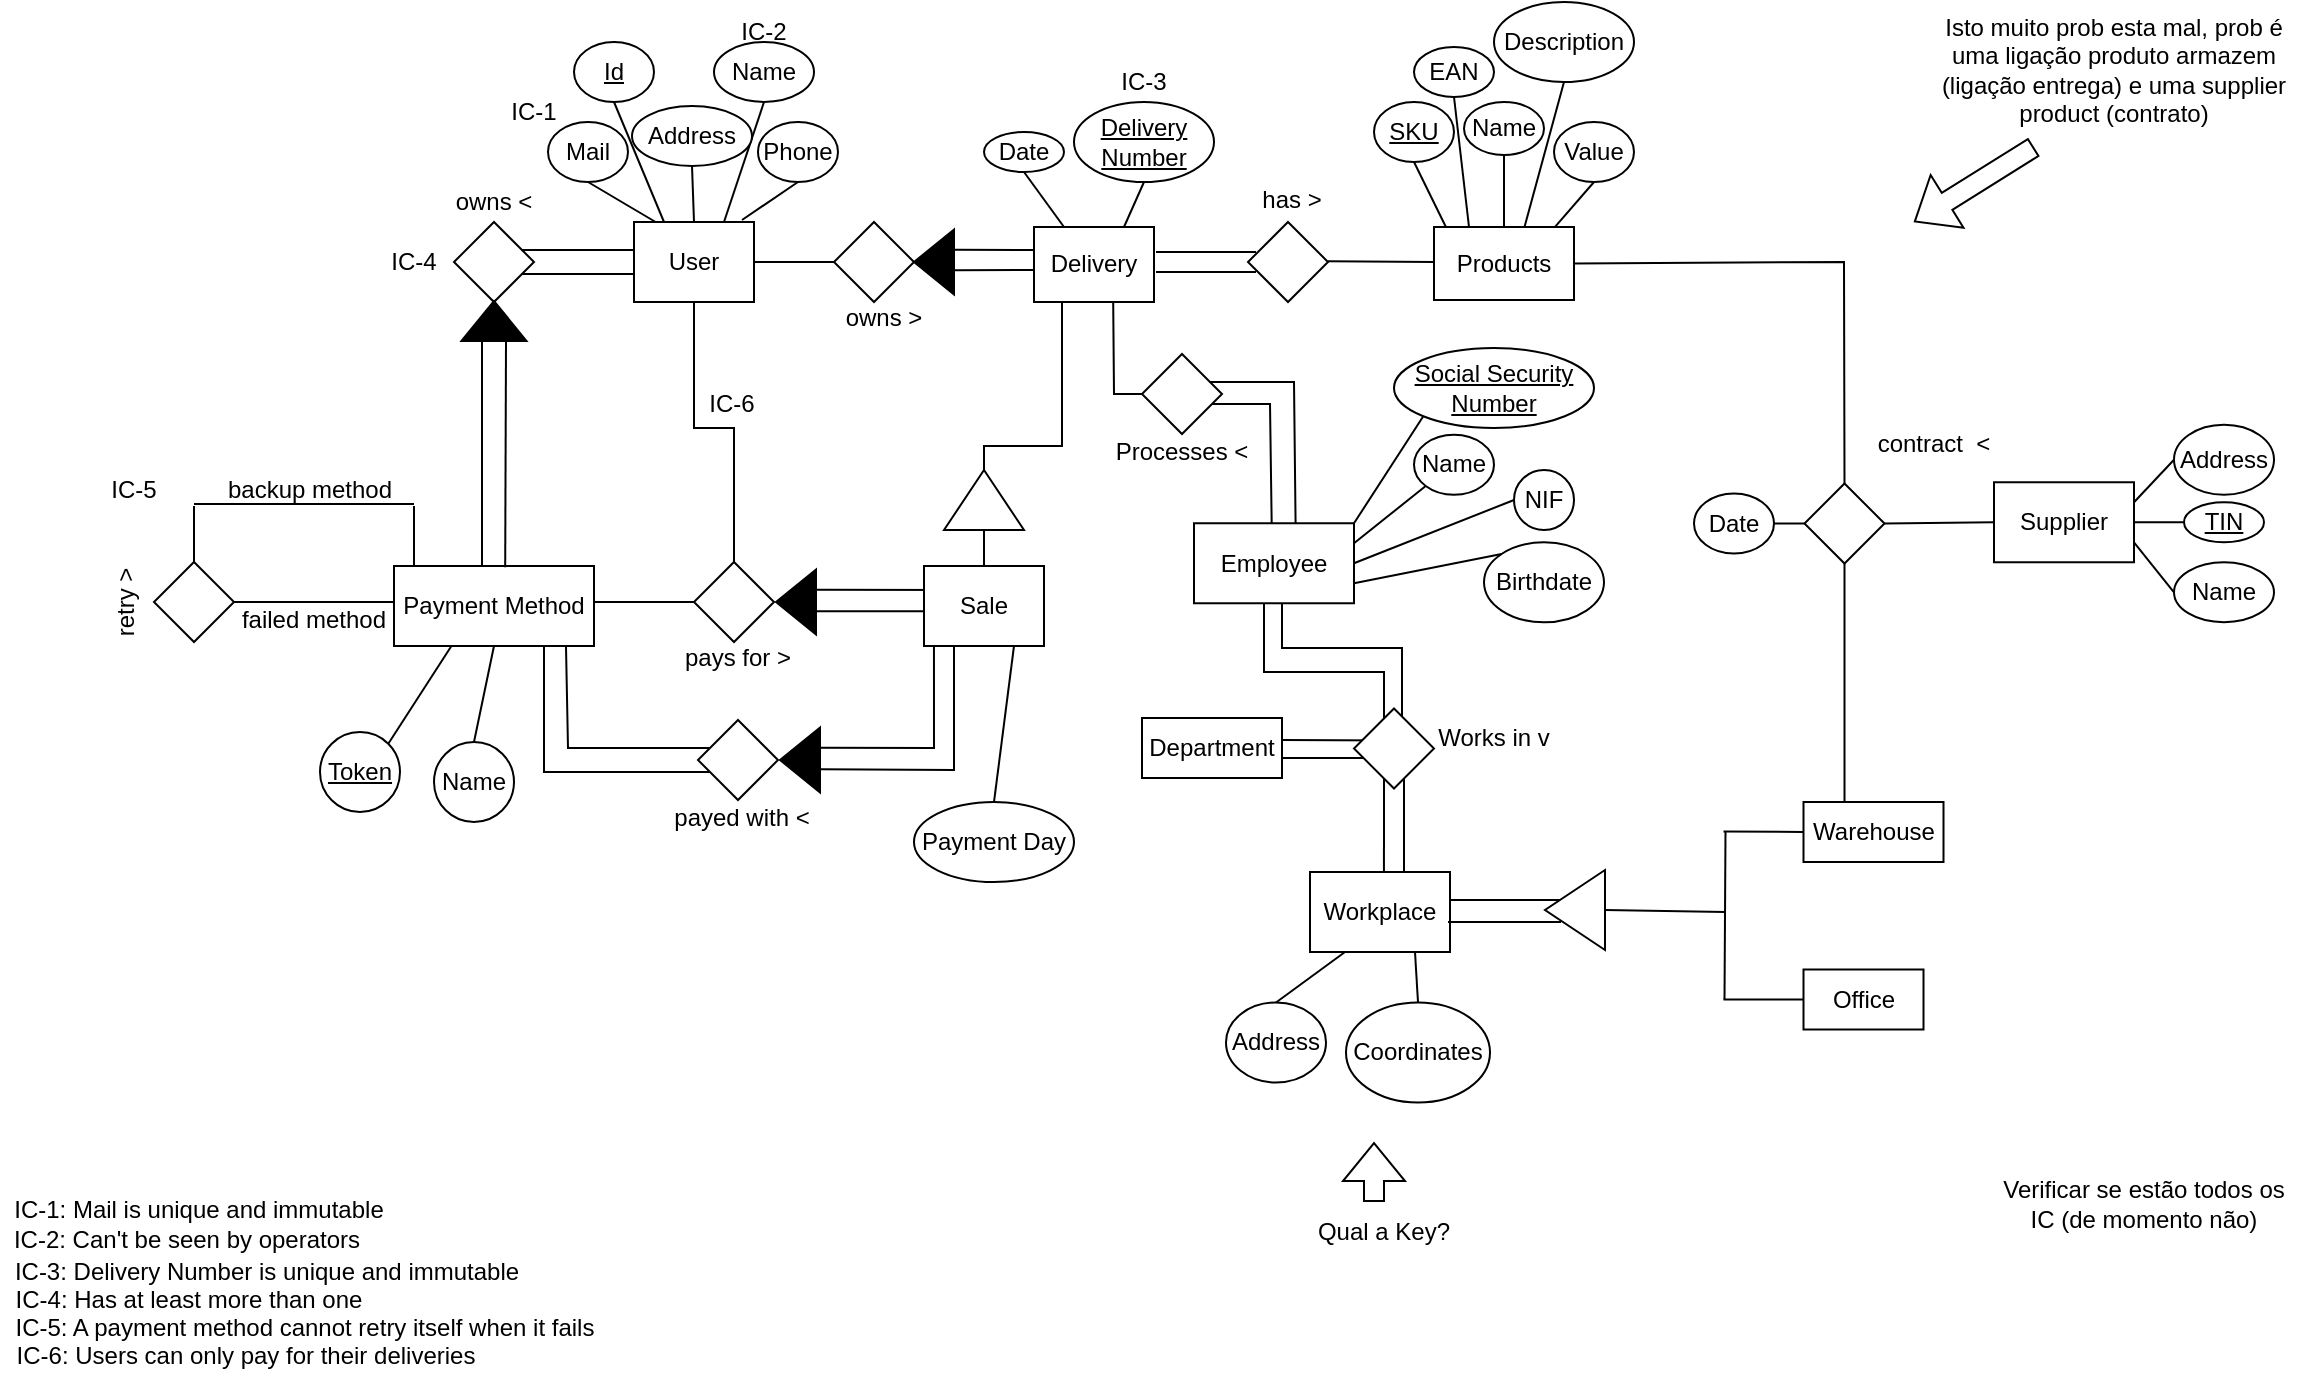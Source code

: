 <mxfile version="21.2.9" type="github">
  <diagram id="R2lEEEUBdFMjLlhIrx00" name="Page-1">
    <mxGraphModel dx="1364" dy="795" grid="1" gridSize="10" guides="1" tooltips="1" connect="1" arrows="1" fold="1" page="1" pageScale="1" pageWidth="1169" pageHeight="827" math="0" shadow="0" extFonts="Permanent Marker^https://fonts.googleapis.com/css?family=Permanent+Marker">
      <root>
        <mxCell id="0" />
        <mxCell id="1" parent="0" />
        <mxCell id="46TZJhXJYuFMfr_SJ5w2-1" value="" style="endArrow=none;html=1;rounded=0;entryX=0.625;entryY=0.419;entryDx=0;entryDy=0;exitX=0.5;exitY=1;exitDx=0;exitDy=0;entryPerimeter=0;" parent="1" edge="1">
          <mxGeometry relative="1" as="geometry">
            <mxPoint x="644" y="324" as="sourcePoint" />
            <mxPoint x="704" y="400.01" as="targetPoint" />
            <Array as="points">
              <mxPoint x="644" y="353" />
              <mxPoint x="704" y="353" />
            </Array>
          </mxGeometry>
        </mxCell>
        <mxCell id="w_Vurp3yM-LyXLpynN1f-12" value="" style="endArrow=none;html=1;rounded=0;entryX=0.5;entryY=0;entryDx=0;entryDy=0;exitX=0.425;exitY=0.734;exitDx=0;exitDy=0;exitPerimeter=0;" parent="1" edge="1">
          <mxGeometry relative="1" as="geometry">
            <mxPoint x="635" y="319.99" as="sourcePoint" />
            <mxPoint x="695" y="388.25" as="targetPoint" />
            <Array as="points">
              <mxPoint x="635" y="365" />
              <mxPoint x="695" y="365" />
            </Array>
          </mxGeometry>
        </mxCell>
        <mxCell id="w_Vurp3yM-LyXLpynN1f-20" value="" style="endArrow=none;html=1;rounded=0;entryX=0;entryY=1;entryDx=0;entryDy=0;exitX=1;exitY=0;exitDx=0;exitDy=0;" parent="1" source="ZUrId8Ltw5tMt6VpQhxR-141" target="w_Vurp3yM-LyXLpynN1f-19" edge="1">
          <mxGeometry relative="1" as="geometry">
            <mxPoint x="610" y="400" as="sourcePoint" />
            <mxPoint x="770" y="400" as="targetPoint" />
          </mxGeometry>
        </mxCell>
        <mxCell id="w_Vurp3yM-LyXLpynN1f-18" value="" style="endArrow=none;html=1;rounded=0;exitX=0.514;exitY=0.125;exitDx=0;exitDy=0;exitPerimeter=0;entryX=0.5;entryY=1;entryDx=0;entryDy=0;" parent="1" edge="1">
          <mxGeometry relative="1" as="geometry">
            <mxPoint x="705" y="468" as="sourcePoint" />
            <mxPoint x="705" y="414.25" as="targetPoint" />
          </mxGeometry>
        </mxCell>
        <mxCell id="w_Vurp3yM-LyXLpynN1f-17" value="" style="endArrow=none;html=1;rounded=0;entryX=0.5;entryY=0.35;entryDx=0;entryDy=0;exitX=1;exitY=0.5;exitDx=0;exitDy=0;entryPerimeter=0;" parent="1" edge="1">
          <mxGeometry relative="1" as="geometry">
            <mxPoint x="638" y="408" as="sourcePoint" />
            <mxPoint x="694" y="408" as="targetPoint" />
          </mxGeometry>
        </mxCell>
        <mxCell id="w_Vurp3yM-LyXLpynN1f-14" value="" style="endArrow=none;html=1;rounded=0;entryX=0.5;entryY=0.35;entryDx=0;entryDy=0;exitX=1;exitY=0.5;exitDx=0;exitDy=0;entryPerimeter=0;" parent="1" edge="1">
          <mxGeometry relative="1" as="geometry">
            <mxPoint x="644" y="399" as="sourcePoint" />
            <mxPoint x="700" y="399.25" as="targetPoint" />
          </mxGeometry>
        </mxCell>
        <mxCell id="w_Vurp3yM-LyXLpynN1f-11" value="" style="endArrow=none;html=1;rounded=0;exitX=0.514;exitY=0.125;exitDx=0;exitDy=0;exitPerimeter=0;entryX=0.5;entryY=1;entryDx=0;entryDy=0;" parent="1" edge="1">
          <mxGeometry relative="1" as="geometry">
            <mxPoint x="694.98" y="470" as="sourcePoint" />
            <mxPoint x="695" y="416.25" as="targetPoint" />
          </mxGeometry>
        </mxCell>
        <mxCell id="w_Vurp3yM-LyXLpynN1f-8" value="" style="endArrow=none;html=1;rounded=0;entryX=0.5;entryY=1;entryDx=0;entryDy=0;exitX=0.293;exitY=0.725;exitDx=0;exitDy=0;exitPerimeter=0;" parent="1" source="ZUrId8Ltw5tMt6VpQhxR-130" target="w_Vurp3yM-LyXLpynN1f-2" edge="1">
          <mxGeometry relative="1" as="geometry">
            <mxPoint x="-100" y="661.75" as="sourcePoint" />
            <mxPoint x="60" y="661.75" as="targetPoint" />
          </mxGeometry>
        </mxCell>
        <mxCell id="ZUrId8Ltw5tMt6VpQhxR-169" value="" style="endArrow=none;html=1;rounded=0;entryX=0.635;entryY=0.019;entryDx=0;entryDy=0;entryPerimeter=0;" parent="1" edge="1">
          <mxGeometry relative="1" as="geometry">
            <mxPoint x="600" y="231" as="sourcePoint" />
            <mxPoint x="639" y="302" as="targetPoint" />
            <Array as="points">
              <mxPoint x="587" y="231" />
              <mxPoint x="608" y="231" />
              <mxPoint x="638" y="231" />
            </Array>
          </mxGeometry>
        </mxCell>
        <mxCell id="ZUrId8Ltw5tMt6VpQhxR-166" value="" style="endArrow=none;html=1;rounded=0;exitX=0;exitY=0;exitDx=0;exitDy=0;entryX=0.635;entryY=0.019;entryDx=0;entryDy=0;entryPerimeter=0;" parent="1" source="ZUrId8Ltw5tMt6VpQhxR-165" target="ZUrId8Ltw5tMt6VpQhxR-141" edge="1">
          <mxGeometry relative="1" as="geometry">
            <mxPoint x="575" y="170" as="sourcePoint" />
            <mxPoint x="650" y="281" as="targetPoint" />
            <Array as="points">
              <mxPoint x="599" y="220" />
              <mxPoint x="620" y="220" />
              <mxPoint x="650" y="220" />
            </Array>
          </mxGeometry>
        </mxCell>
        <mxCell id="ZUrId8Ltw5tMt6VpQhxR-23" value="" style="endArrow=none;html=1;rounded=0;entryX=1;entryY=0;entryDx=0;entryDy=0;" parent="1" target="ZUrId8Ltw5tMt6VpQhxR-21" edge="1">
          <mxGeometry relative="1" as="geometry">
            <mxPoint x="230" y="350" as="sourcePoint" />
            <mxPoint x="510" y="334.5" as="targetPoint" />
          </mxGeometry>
        </mxCell>
        <mxCell id="ZUrId8Ltw5tMt6VpQhxR-85" value="" style="endArrow=none;html=1;rounded=0;" parent="1" edge="1">
          <mxGeometry relative="1" as="geometry">
            <mxPoint x="100" y="330" as="sourcePoint" />
            <mxPoint x="210" y="330" as="targetPoint" />
          </mxGeometry>
        </mxCell>
        <mxCell id="ZUrId8Ltw5tMt6VpQhxR-157" value="" style="endArrow=none;html=1;rounded=0;exitX=0;exitY=0.75;exitDx=0;exitDy=0;entryX=0.083;entryY=0.95;entryDx=0;entryDy=0;entryPerimeter=0;" parent="1" target="ZUrId8Ltw5tMt6VpQhxR-54" edge="1">
          <mxGeometry relative="1" as="geometry">
            <mxPoint x="413" y="402.875" as="sourcePoint" />
            <mxPoint x="470" y="360" as="targetPoint" />
            <Array as="points">
              <mxPoint x="470" y="403" />
            </Array>
          </mxGeometry>
        </mxCell>
        <mxCell id="ZUrId8Ltw5tMt6VpQhxR-152" value="" style="endArrow=none;html=1;rounded=0;entryX=0.5;entryY=1;entryDx=0;entryDy=0;" parent="1" target="ZUrId8Ltw5tMt6VpQhxR-1" edge="1">
          <mxGeometry relative="1" as="geometry">
            <mxPoint x="370" y="311" as="sourcePoint" />
            <mxPoint x="350" y="183" as="targetPoint" />
            <Array as="points">
              <mxPoint x="370" y="243" />
              <mxPoint x="350" y="243" />
            </Array>
          </mxGeometry>
        </mxCell>
        <mxCell id="ZUrId8Ltw5tMt6VpQhxR-49" value="" style="endArrow=none;html=1;rounded=0;entryX=1;entryY=0.5;entryDx=0;entryDy=0;" parent="1" target="ZUrId8Ltw5tMt6VpQhxR-50" edge="1">
          <mxGeometry relative="1" as="geometry">
            <mxPoint x="534" y="170" as="sourcePoint" />
            <mxPoint x="500" y="252" as="targetPoint" />
            <Array as="points">
              <mxPoint x="534" y="252" />
              <mxPoint x="495" y="252" />
            </Array>
          </mxGeometry>
        </mxCell>
        <mxCell id="ZUrId8Ltw5tMt6VpQhxR-26" value="" style="endArrow=none;html=1;rounded=0;exitX=1;exitY=1;exitDx=0;exitDy=0;entryX=0;entryY=0.75;entryDx=0;entryDy=0;" parent="1" edge="1">
          <mxGeometry relative="1" as="geometry">
            <mxPoint x="260" y="166" as="sourcePoint" />
            <mxPoint x="320" y="166" as="targetPoint" />
          </mxGeometry>
        </mxCell>
        <mxCell id="ZUrId8Ltw5tMt6VpQhxR-131" value="" style="endArrow=none;html=1;rounded=0;exitX=0.5;exitY=1;exitDx=0;exitDy=0;" parent="1" edge="1">
          <mxGeometry relative="1" as="geometry">
            <mxPoint x="727" y="479" as="sourcePoint" />
            <mxPoint x="795.5" y="479" as="targetPoint" />
          </mxGeometry>
        </mxCell>
        <mxCell id="ZUrId8Ltw5tMt6VpQhxR-70" value="" style="endArrow=none;html=1;rounded=0;entryX=0;entryY=0.25;entryDx=0;entryDy=0;exitX=0;exitY=0.75;exitDx=0;exitDy=0;" parent="1" edge="1">
          <mxGeometry relative="1" as="geometry">
            <mxPoint x="411" y="334.6" as="sourcePoint" />
            <mxPoint x="481" y="334.6" as="targetPoint" />
          </mxGeometry>
        </mxCell>
        <mxCell id="ZUrId8Ltw5tMt6VpQhxR-68" value="" style="endArrow=none;html=1;rounded=0;entryX=0;entryY=0.25;entryDx=0;entryDy=0;exitX=0;exitY=0.75;exitDx=0;exitDy=0;" parent="1" edge="1">
          <mxGeometry relative="1" as="geometry">
            <mxPoint x="411" y="323.875" as="sourcePoint" />
            <mxPoint x="481" y="324" as="targetPoint" />
          </mxGeometry>
        </mxCell>
        <mxCell id="ZUrId8Ltw5tMt6VpQhxR-25" value="" style="endArrow=none;html=1;rounded=0;exitX=1;exitY=0;exitDx=0;exitDy=0;entryX=0;entryY=0.25;entryDx=0;entryDy=0;" parent="1" edge="1">
          <mxGeometry relative="1" as="geometry">
            <mxPoint x="260" y="154" as="sourcePoint" />
            <mxPoint x="320" y="154" as="targetPoint" />
          </mxGeometry>
        </mxCell>
        <mxCell id="ZUrId8Ltw5tMt6VpQhxR-73" value="" style="endArrow=none;html=1;rounded=0;" parent="1" edge="1">
          <mxGeometry relative="1" as="geometry">
            <mxPoint x="284" y="330" as="sourcePoint" />
            <mxPoint x="352" y="330" as="targetPoint" />
          </mxGeometry>
        </mxCell>
        <mxCell id="ZUrId8Ltw5tMt6VpQhxR-1" value="User" style="whiteSpace=wrap;html=1;align=center;" parent="1" vertex="1">
          <mxGeometry x="320" y="140" width="60" height="40" as="geometry" />
        </mxCell>
        <mxCell id="ZUrId8Ltw5tMt6VpQhxR-3" value="Id" style="ellipse;whiteSpace=wrap;html=1;align=center;fontStyle=4;" parent="1" vertex="1">
          <mxGeometry x="290" y="50" width="40" height="30" as="geometry" />
        </mxCell>
        <mxCell id="ZUrId8Ltw5tMt6VpQhxR-5" value="Phone" style="ellipse;whiteSpace=wrap;html=1;align=center;" parent="1" vertex="1">
          <mxGeometry x="382" y="90" width="40" height="30" as="geometry" />
        </mxCell>
        <mxCell id="ZUrId8Ltw5tMt6VpQhxR-6" value="Name" style="ellipse;whiteSpace=wrap;html=1;align=center;" parent="1" vertex="1">
          <mxGeometry x="360" y="50" width="50" height="30" as="geometry" />
        </mxCell>
        <mxCell id="ZUrId8Ltw5tMt6VpQhxR-13" value="" style="endArrow=none;html=1;rounded=0;exitX=0.5;exitY=1;exitDx=0;exitDy=0;entryX=0.18;entryY=0;entryDx=0;entryDy=0;entryPerimeter=0;" parent="1" source="ZUrId8Ltw5tMt6VpQhxR-15" target="ZUrId8Ltw5tMt6VpQhxR-1" edge="1">
          <mxGeometry relative="1" as="geometry">
            <mxPoint x="280" y="90" as="sourcePoint" />
            <mxPoint x="710" y="310" as="targetPoint" />
          </mxGeometry>
        </mxCell>
        <mxCell id="ZUrId8Ltw5tMt6VpQhxR-14" value="" style="endArrow=none;html=1;rounded=0;exitX=0.5;exitY=1;exitDx=0;exitDy=0;entryX=0.25;entryY=0;entryDx=0;entryDy=0;" parent="1" source="ZUrId8Ltw5tMt6VpQhxR-3" target="ZUrId8Ltw5tMt6VpQhxR-1" edge="1">
          <mxGeometry relative="1" as="geometry">
            <mxPoint x="550" y="310" as="sourcePoint" />
            <mxPoint x="710" y="310" as="targetPoint" />
          </mxGeometry>
        </mxCell>
        <mxCell id="ZUrId8Ltw5tMt6VpQhxR-15" value="Mail" style="ellipse;whiteSpace=wrap;html=1;align=center;fontStyle=0;" parent="1" vertex="1">
          <mxGeometry x="277" y="90" width="40" height="30" as="geometry" />
        </mxCell>
        <mxCell id="ZUrId8Ltw5tMt6VpQhxR-16" value="" style="endArrow=none;html=1;rounded=0;exitX=0.5;exitY=1;exitDx=0;exitDy=0;entryX=0.75;entryY=0;entryDx=0;entryDy=0;" parent="1" source="ZUrId8Ltw5tMt6VpQhxR-6" target="ZUrId8Ltw5tMt6VpQhxR-1" edge="1">
          <mxGeometry relative="1" as="geometry">
            <mxPoint x="550" y="310" as="sourcePoint" />
            <mxPoint x="710" y="310" as="targetPoint" />
          </mxGeometry>
        </mxCell>
        <mxCell id="ZUrId8Ltw5tMt6VpQhxR-2" value="Address" style="ellipse;whiteSpace=wrap;html=1;align=center;" parent="1" vertex="1">
          <mxGeometry x="319" y="82" width="60" height="30" as="geometry" />
        </mxCell>
        <mxCell id="ZUrId8Ltw5tMt6VpQhxR-17" value="" style="endArrow=none;html=1;rounded=0;exitX=0.5;exitY=0;exitDx=0;exitDy=0;entryX=0.5;entryY=1;entryDx=0;entryDy=0;" parent="1" source="ZUrId8Ltw5tMt6VpQhxR-1" target="ZUrId8Ltw5tMt6VpQhxR-2" edge="1">
          <mxGeometry relative="1" as="geometry">
            <mxPoint x="550" y="310" as="sourcePoint" />
            <mxPoint x="710" y="310" as="targetPoint" />
          </mxGeometry>
        </mxCell>
        <mxCell id="ZUrId8Ltw5tMt6VpQhxR-18" value="" style="endArrow=none;html=1;rounded=0;exitX=0.5;exitY=1;exitDx=0;exitDy=0;entryX=0.9;entryY=-0.025;entryDx=0;entryDy=0;entryPerimeter=0;" parent="1" source="ZUrId8Ltw5tMt6VpQhxR-5" target="ZUrId8Ltw5tMt6VpQhxR-1" edge="1">
          <mxGeometry relative="1" as="geometry">
            <mxPoint x="550" y="310" as="sourcePoint" />
            <mxPoint x="710" y="310" as="targetPoint" />
          </mxGeometry>
        </mxCell>
        <mxCell id="ZUrId8Ltw5tMt6VpQhxR-19" value="Payment Method" style="whiteSpace=wrap;html=1;align=center;" parent="1" vertex="1">
          <mxGeometry x="200" y="312" width="100" height="40" as="geometry" />
        </mxCell>
        <mxCell id="ZUrId8Ltw5tMt6VpQhxR-20" value="Name" style="ellipse;whiteSpace=wrap;html=1;align=center;" parent="1" vertex="1">
          <mxGeometry x="220" y="400" width="40" height="40" as="geometry" />
        </mxCell>
        <mxCell id="ZUrId8Ltw5tMt6VpQhxR-21" value="Token" style="ellipse;whiteSpace=wrap;html=1;align=center;fontStyle=4;" parent="1" vertex="1">
          <mxGeometry x="163" y="395" width="40" height="40" as="geometry" />
        </mxCell>
        <mxCell id="ZUrId8Ltw5tMt6VpQhxR-22" value="" style="endArrow=none;html=1;rounded=0;exitX=0.5;exitY=0;exitDx=0;exitDy=0;entryX=0.5;entryY=1;entryDx=0;entryDy=0;" parent="1" source="ZUrId8Ltw5tMt6VpQhxR-20" target="ZUrId8Ltw5tMt6VpQhxR-19" edge="1">
          <mxGeometry relative="1" as="geometry">
            <mxPoint x="350" y="334.5" as="sourcePoint" />
            <mxPoint x="510" y="334.5" as="targetPoint" />
          </mxGeometry>
        </mxCell>
        <mxCell id="ZUrId8Ltw5tMt6VpQhxR-24" value="" style="shape=rhombus;perimeter=rhombusPerimeter;whiteSpace=wrap;html=1;align=center;" parent="1" vertex="1">
          <mxGeometry x="230" y="140" width="40" height="40" as="geometry" />
        </mxCell>
        <mxCell id="ZUrId8Ltw5tMt6VpQhxR-29" value="" style="triangle;whiteSpace=wrap;html=1;fillColor=#000000;rotation=-90;" parent="1" vertex="1">
          <mxGeometry x="240" y="173.25" width="20" height="32.5" as="geometry" />
        </mxCell>
        <mxCell id="ZUrId8Ltw5tMt6VpQhxR-30" value="" style="endArrow=none;html=1;rounded=0;" parent="1" edge="1">
          <mxGeometry relative="1" as="geometry">
            <mxPoint x="244" y="312" as="sourcePoint" />
            <mxPoint x="244" y="200" as="targetPoint" />
          </mxGeometry>
        </mxCell>
        <mxCell id="ZUrId8Ltw5tMt6VpQhxR-31" value="" style="endArrow=none;html=1;rounded=0;exitX=0.556;exitY=0.015;exitDx=0;exitDy=0;exitPerimeter=0;" parent="1" source="ZUrId8Ltw5tMt6VpQhxR-19" edge="1">
          <mxGeometry relative="1" as="geometry">
            <mxPoint x="255.2" y="312.6" as="sourcePoint" />
            <mxPoint x="256" y="200" as="targetPoint" />
          </mxGeometry>
        </mxCell>
        <mxCell id="ZUrId8Ltw5tMt6VpQhxR-33" value="" style="endArrow=none;html=1;rounded=0;exitX=1;exitY=0.5;exitDx=0;exitDy=0;entryX=0;entryY=0.5;entryDx=0;entryDy=0;" parent="1" source="ZUrId8Ltw5tMt6VpQhxR-1" target="ZUrId8Ltw5tMt6VpQhxR-34" edge="1">
          <mxGeometry relative="1" as="geometry">
            <mxPoint x="420" y="162" as="sourcePoint" />
            <mxPoint x="480" y="160" as="targetPoint" />
          </mxGeometry>
        </mxCell>
        <mxCell id="ZUrId8Ltw5tMt6VpQhxR-34" value="" style="shape=rhombus;perimeter=rhombusPerimeter;whiteSpace=wrap;html=1;align=center;" parent="1" vertex="1">
          <mxGeometry x="420" y="140" width="40" height="40" as="geometry" />
        </mxCell>
        <mxCell id="ZUrId8Ltw5tMt6VpQhxR-37" value="Delivery" style="whiteSpace=wrap;html=1;align=center;" parent="1" vertex="1">
          <mxGeometry x="520" y="142.5" width="60" height="37.5" as="geometry" />
        </mxCell>
        <mxCell id="ZUrId8Ltw5tMt6VpQhxR-41" value="f" style="triangle;whiteSpace=wrap;html=1;fillColor=#000000;rotation=-180;" parent="1" vertex="1">
          <mxGeometry x="460" y="143.75" width="20" height="32.5" as="geometry" />
        </mxCell>
        <mxCell id="ZUrId8Ltw5tMt6VpQhxR-42" value="" style="endArrow=none;html=1;rounded=0;entryX=0;entryY=0.25;entryDx=0;entryDy=0;" parent="1" edge="1">
          <mxGeometry relative="1" as="geometry">
            <mxPoint x="520" y="164" as="sourcePoint" />
            <mxPoint x="480" y="164.125" as="targetPoint" />
          </mxGeometry>
        </mxCell>
        <mxCell id="ZUrId8Ltw5tMt6VpQhxR-43" value="" style="endArrow=none;html=1;rounded=0;entryX=0;entryY=0.75;entryDx=0;entryDy=0;" parent="1" edge="1">
          <mxGeometry relative="1" as="geometry">
            <mxPoint x="520" y="154" as="sourcePoint" />
            <mxPoint x="480" y="153.875" as="targetPoint" />
          </mxGeometry>
        </mxCell>
        <mxCell id="ZUrId8Ltw5tMt6VpQhxR-44" value="Date" style="ellipse;whiteSpace=wrap;html=1;align=center;" parent="1" vertex="1">
          <mxGeometry x="495" y="95" width="40" height="20" as="geometry" />
        </mxCell>
        <mxCell id="ZUrId8Ltw5tMt6VpQhxR-45" value="Delivery Number" style="ellipse;whiteSpace=wrap;html=1;align=center;fontStyle=4;" parent="1" vertex="1">
          <mxGeometry x="540" y="80" width="70" height="40" as="geometry" />
        </mxCell>
        <mxCell id="ZUrId8Ltw5tMt6VpQhxR-46" value="" style="endArrow=none;html=1;rounded=0;exitX=0.5;exitY=1;exitDx=0;exitDy=0;entryX=0.25;entryY=0;entryDx=0;entryDy=0;" parent="1" source="ZUrId8Ltw5tMt6VpQhxR-44" target="ZUrId8Ltw5tMt6VpQhxR-37" edge="1">
          <mxGeometry relative="1" as="geometry">
            <mxPoint x="430" y="250" as="sourcePoint" />
            <mxPoint x="590" y="250" as="targetPoint" />
          </mxGeometry>
        </mxCell>
        <mxCell id="ZUrId8Ltw5tMt6VpQhxR-48" value="" style="endArrow=none;html=1;rounded=0;exitX=0.5;exitY=1;exitDx=0;exitDy=0;entryX=0.75;entryY=0;entryDx=0;entryDy=0;" parent="1" source="ZUrId8Ltw5tMt6VpQhxR-45" target="ZUrId8Ltw5tMt6VpQhxR-37" edge="1">
          <mxGeometry relative="1" as="geometry">
            <mxPoint x="430" y="250" as="sourcePoint" />
            <mxPoint x="590" y="250" as="targetPoint" />
          </mxGeometry>
        </mxCell>
        <mxCell id="ZUrId8Ltw5tMt6VpQhxR-50" value="" style="triangle;whiteSpace=wrap;html=1;rotation=-90;" parent="1" vertex="1">
          <mxGeometry x="480" y="259" width="30" height="40" as="geometry" />
        </mxCell>
        <mxCell id="ZUrId8Ltw5tMt6VpQhxR-54" value="Sale" style="whiteSpace=wrap;html=1;align=center;" parent="1" vertex="1">
          <mxGeometry x="465" y="312" width="60" height="40" as="geometry" />
        </mxCell>
        <mxCell id="ZUrId8Ltw5tMt6VpQhxR-59" value="" style="endArrow=none;html=1;rounded=0;entryX=0;entryY=0.5;entryDx=0;entryDy=0;exitX=0.5;exitY=0;exitDx=0;exitDy=0;" parent="1" source="ZUrId8Ltw5tMt6VpQhxR-54" target="ZUrId8Ltw5tMt6VpQhxR-50" edge="1">
          <mxGeometry relative="1" as="geometry">
            <mxPoint x="440" y="292" as="sourcePoint" />
            <mxPoint x="600" y="292" as="targetPoint" />
          </mxGeometry>
        </mxCell>
        <mxCell id="ZUrId8Ltw5tMt6VpQhxR-60" value="Payment Day" style="ellipse;whiteSpace=wrap;html=1;align=center;" parent="1" vertex="1">
          <mxGeometry x="460" y="430" width="80" height="40" as="geometry" />
        </mxCell>
        <mxCell id="ZUrId8Ltw5tMt6VpQhxR-62" value="" style="endArrow=none;html=1;rounded=0;entryX=0.5;entryY=0;entryDx=0;entryDy=0;exitX=0.75;exitY=1;exitDx=0;exitDy=0;" parent="1" source="ZUrId8Ltw5tMt6VpQhxR-54" target="ZUrId8Ltw5tMt6VpQhxR-60" edge="1">
          <mxGeometry relative="1" as="geometry">
            <mxPoint x="440" y="292" as="sourcePoint" />
            <mxPoint x="600" y="292" as="targetPoint" />
          </mxGeometry>
        </mxCell>
        <mxCell id="ZUrId8Ltw5tMt6VpQhxR-64" value="IC-1" style="text;html=1;strokeColor=none;fillColor=none;align=center;verticalAlign=middle;whiteSpace=wrap;rounded=0;" parent="1" vertex="1">
          <mxGeometry x="240" y="70" width="60" height="30" as="geometry" />
        </mxCell>
        <mxCell id="ZUrId8Ltw5tMt6VpQhxR-65" value="IC-2" style="text;html=1;strokeColor=none;fillColor=none;align=center;verticalAlign=middle;whiteSpace=wrap;rounded=0;" parent="1" vertex="1">
          <mxGeometry x="355" y="30" width="60" height="30" as="geometry" />
        </mxCell>
        <mxCell id="ZUrId8Ltw5tMt6VpQhxR-67" value="" style="shape=rhombus;perimeter=rhombusPerimeter;whiteSpace=wrap;html=1;align=center;" parent="1" vertex="1">
          <mxGeometry x="350" y="310" width="40" height="40" as="geometry" />
        </mxCell>
        <mxCell id="ZUrId8Ltw5tMt6VpQhxR-69" value="f" style="triangle;whiteSpace=wrap;html=1;fillColor=#000000;rotation=-180;" parent="1" vertex="1">
          <mxGeometry x="391" y="313.75" width="20" height="32.5" as="geometry" />
        </mxCell>
        <mxCell id="ZUrId8Ltw5tMt6VpQhxR-76" value="" style="shape=rhombus;perimeter=rhombusPerimeter;whiteSpace=wrap;html=1;align=center;" parent="1" vertex="1">
          <mxGeometry x="80" y="310" width="40" height="40" as="geometry" />
        </mxCell>
        <mxCell id="ZUrId8Ltw5tMt6VpQhxR-77" value="" style="endArrow=none;html=1;rounded=0;" parent="1" edge="1">
          <mxGeometry relative="1" as="geometry">
            <mxPoint x="100" y="281" as="sourcePoint" />
            <mxPoint x="210" y="281" as="targetPoint" />
          </mxGeometry>
        </mxCell>
        <mxCell id="ZUrId8Ltw5tMt6VpQhxR-78" value="" style="endArrow=none;html=1;rounded=0;" parent="1" edge="1">
          <mxGeometry relative="1" as="geometry">
            <mxPoint x="210" y="282" as="sourcePoint" />
            <mxPoint x="210" y="312" as="targetPoint" />
          </mxGeometry>
        </mxCell>
        <mxCell id="ZUrId8Ltw5tMt6VpQhxR-79" value="" style="endArrow=none;html=1;rounded=0;exitX=0.5;exitY=0;exitDx=0;exitDy=0;" parent="1" source="ZUrId8Ltw5tMt6VpQhxR-76" edge="1">
          <mxGeometry relative="1" as="geometry">
            <mxPoint x="440" y="292" as="sourcePoint" />
            <mxPoint x="100" y="282" as="targetPoint" />
          </mxGeometry>
        </mxCell>
        <mxCell id="ZUrId8Ltw5tMt6VpQhxR-86" value="IC-3" style="text;html=1;strokeColor=none;fillColor=none;align=center;verticalAlign=middle;whiteSpace=wrap;rounded=0;" parent="1" vertex="1">
          <mxGeometry x="545" y="55" width="60" height="30" as="geometry" />
        </mxCell>
        <mxCell id="ZUrId8Ltw5tMt6VpQhxR-87" value="owns &amp;gt;" style="text;html=1;strokeColor=none;fillColor=none;align=center;verticalAlign=middle;whiteSpace=wrap;rounded=0;" parent="1" vertex="1">
          <mxGeometry x="415" y="173" width="60" height="30" as="geometry" />
        </mxCell>
        <mxCell id="ZUrId8Ltw5tMt6VpQhxR-88" value="owns &amp;lt;" style="text;html=1;strokeColor=none;fillColor=none;align=center;verticalAlign=middle;whiteSpace=wrap;rounded=0;" parent="1" vertex="1">
          <mxGeometry x="220" y="115" width="60" height="30" as="geometry" />
        </mxCell>
        <mxCell id="ZUrId8Ltw5tMt6VpQhxR-89" value="pays for &amp;gt;" style="text;html=1;strokeColor=none;fillColor=none;align=center;verticalAlign=middle;whiteSpace=wrap;rounded=0;" parent="1" vertex="1">
          <mxGeometry x="332" y="343.25" width="80" height="30" as="geometry" />
        </mxCell>
        <mxCell id="ZUrId8Ltw5tMt6VpQhxR-90" value="IC-4" style="text;html=1;strokeColor=none;fillColor=none;align=center;verticalAlign=middle;whiteSpace=wrap;rounded=0;" parent="1" vertex="1">
          <mxGeometry x="180" y="145" width="60" height="30" as="geometry" />
        </mxCell>
        <mxCell id="ZUrId8Ltw5tMt6VpQhxR-91" value="" style="endArrow=none;html=1;rounded=0;" parent="1" edge="1">
          <mxGeometry relative="1" as="geometry">
            <mxPoint x="581" y="155" as="sourcePoint" />
            <mxPoint x="631" y="155" as="targetPoint" />
          </mxGeometry>
        </mxCell>
        <mxCell id="ZUrId8Ltw5tMt6VpQhxR-92" value="" style="endArrow=none;html=1;rounded=0;" parent="1" edge="1">
          <mxGeometry relative="1" as="geometry">
            <mxPoint x="581" y="165" as="sourcePoint" />
            <mxPoint x="631" y="165" as="targetPoint" />
          </mxGeometry>
        </mxCell>
        <mxCell id="ZUrId8Ltw5tMt6VpQhxR-93" value="" style="shape=rhombus;perimeter=rhombusPerimeter;whiteSpace=wrap;html=1;align=center;" parent="1" vertex="1">
          <mxGeometry x="627" y="140" width="40" height="40" as="geometry" />
        </mxCell>
        <mxCell id="ZUrId8Ltw5tMt6VpQhxR-94" value="" style="endArrow=none;html=1;rounded=0;" parent="1" edge="1">
          <mxGeometry relative="1" as="geometry">
            <mxPoint x="667" y="159.6" as="sourcePoint" />
            <mxPoint x="720" y="160" as="targetPoint" />
          </mxGeometry>
        </mxCell>
        <mxCell id="ZUrId8Ltw5tMt6VpQhxR-95" value="has &amp;gt;" style="text;html=1;strokeColor=none;fillColor=none;align=center;verticalAlign=middle;whiteSpace=wrap;rounded=0;" parent="1" vertex="1">
          <mxGeometry x="619" y="113.5" width="60" height="30" as="geometry" />
        </mxCell>
        <mxCell id="ZUrId8Ltw5tMt6VpQhxR-96" value="Products" style="whiteSpace=wrap;html=1;align=center;" parent="1" vertex="1">
          <mxGeometry x="720" y="142.5" width="70" height="36.5" as="geometry" />
        </mxCell>
        <mxCell id="ZUrId8Ltw5tMt6VpQhxR-97" value="SKU" style="ellipse;whiteSpace=wrap;html=1;align=center;fontStyle=4;" parent="1" vertex="1">
          <mxGeometry x="690" y="80" width="40" height="30" as="geometry" />
        </mxCell>
        <mxCell id="ZUrId8Ltw5tMt6VpQhxR-98" value="EAN" style="ellipse;whiteSpace=wrap;html=1;align=center;" parent="1" vertex="1">
          <mxGeometry x="710" y="52.5" width="40" height="25" as="geometry" />
        </mxCell>
        <mxCell id="ZUrId8Ltw5tMt6VpQhxR-99" value="Description" style="ellipse;whiteSpace=wrap;html=1;align=center;" parent="1" vertex="1">
          <mxGeometry x="750" y="30" width="70" height="40" as="geometry" />
        </mxCell>
        <mxCell id="ZUrId8Ltw5tMt6VpQhxR-101" value="Name" style="ellipse;whiteSpace=wrap;html=1;align=center;" parent="1" vertex="1">
          <mxGeometry x="735" y="80" width="40" height="26.5" as="geometry" />
        </mxCell>
        <mxCell id="ZUrId8Ltw5tMt6VpQhxR-102" value="" style="endArrow=none;html=1;rounded=0;entryX=0.5;entryY=1;entryDx=0;entryDy=0;exitX=0.086;exitY=0.003;exitDx=0;exitDy=0;exitPerimeter=0;" parent="1" source="ZUrId8Ltw5tMt6VpQhxR-96" target="ZUrId8Ltw5tMt6VpQhxR-97" edge="1">
          <mxGeometry relative="1" as="geometry">
            <mxPoint x="440" y="210" as="sourcePoint" />
            <mxPoint x="600" y="210" as="targetPoint" />
          </mxGeometry>
        </mxCell>
        <mxCell id="ZUrId8Ltw5tMt6VpQhxR-103" value="" style="endArrow=none;html=1;rounded=0;entryX=0.5;entryY=1;entryDx=0;entryDy=0;exitX=0.25;exitY=0;exitDx=0;exitDy=0;" parent="1" source="ZUrId8Ltw5tMt6VpQhxR-96" target="ZUrId8Ltw5tMt6VpQhxR-98" edge="1">
          <mxGeometry relative="1" as="geometry">
            <mxPoint x="440" y="210" as="sourcePoint" />
            <mxPoint x="600" y="210" as="targetPoint" />
          </mxGeometry>
        </mxCell>
        <mxCell id="ZUrId8Ltw5tMt6VpQhxR-104" value="" style="endArrow=none;html=1;rounded=0;entryX=0.5;entryY=1;entryDx=0;entryDy=0;exitX=0.5;exitY=0;exitDx=0;exitDy=0;" parent="1" source="ZUrId8Ltw5tMt6VpQhxR-96" target="ZUrId8Ltw5tMt6VpQhxR-101" edge="1">
          <mxGeometry relative="1" as="geometry">
            <mxPoint x="755" y="140" as="sourcePoint" />
            <mxPoint x="600" y="210" as="targetPoint" />
          </mxGeometry>
        </mxCell>
        <mxCell id="ZUrId8Ltw5tMt6VpQhxR-106" value="" style="endArrow=none;html=1;rounded=0;entryX=0.5;entryY=1;entryDx=0;entryDy=0;exitX=0.646;exitY=0.003;exitDx=0;exitDy=0;exitPerimeter=0;" parent="1" source="ZUrId8Ltw5tMt6VpQhxR-96" target="ZUrId8Ltw5tMt6VpQhxR-99" edge="1">
          <mxGeometry relative="1" as="geometry">
            <mxPoint x="440" y="210" as="sourcePoint" />
            <mxPoint x="600" y="210" as="targetPoint" />
          </mxGeometry>
        </mxCell>
        <mxCell id="ZUrId8Ltw5tMt6VpQhxR-100" value="Value" style="ellipse;whiteSpace=wrap;html=1;align=center;" parent="1" vertex="1">
          <mxGeometry x="780" y="90" width="40" height="30" as="geometry" />
        </mxCell>
        <mxCell id="ZUrId8Ltw5tMt6VpQhxR-107" value="" style="endArrow=none;html=1;rounded=0;entryX=0.5;entryY=1;entryDx=0;entryDy=0;exitX=0.863;exitY=0.003;exitDx=0;exitDy=0;exitPerimeter=0;" parent="1" source="ZUrId8Ltw5tMt6VpQhxR-96" target="ZUrId8Ltw5tMt6VpQhxR-100" edge="1">
          <mxGeometry relative="1" as="geometry">
            <mxPoint x="440" y="210" as="sourcePoint" />
            <mxPoint x="600" y="210" as="targetPoint" />
          </mxGeometry>
        </mxCell>
        <mxCell id="ZUrId8Ltw5tMt6VpQhxR-108" value="Supplier" style="whiteSpace=wrap;html=1;align=center;" parent="1" vertex="1">
          <mxGeometry x="1000" y="270.13" width="70" height="40" as="geometry" />
        </mxCell>
        <mxCell id="ZUrId8Ltw5tMt6VpQhxR-109" value="Name" style="ellipse;whiteSpace=wrap;html=1;align=center;" parent="1" vertex="1">
          <mxGeometry x="1090" y="310.13" width="50" height="30" as="geometry" />
        </mxCell>
        <mxCell id="ZUrId8Ltw5tMt6VpQhxR-110" value="Address" style="ellipse;whiteSpace=wrap;html=1;align=center;" parent="1" vertex="1">
          <mxGeometry x="1090" y="241.38" width="50" height="35" as="geometry" />
        </mxCell>
        <mxCell id="ZUrId8Ltw5tMt6VpQhxR-112" value="TIN" style="ellipse;whiteSpace=wrap;html=1;align=center;fontStyle=4;" parent="1" vertex="1">
          <mxGeometry x="1095" y="280.13" width="40" height="20" as="geometry" />
        </mxCell>
        <mxCell id="ZUrId8Ltw5tMt6VpQhxR-113" value="" style="endArrow=none;html=1;rounded=0;entryX=0;entryY=0.5;entryDx=0;entryDy=0;exitX=1;exitY=0.25;exitDx=0;exitDy=0;" parent="1" source="ZUrId8Ltw5tMt6VpQhxR-108" target="ZUrId8Ltw5tMt6VpQhxR-110" edge="1">
          <mxGeometry relative="1" as="geometry">
            <mxPoint x="580" y="361.38" as="sourcePoint" />
            <mxPoint x="740" y="361.38" as="targetPoint" />
          </mxGeometry>
        </mxCell>
        <mxCell id="ZUrId8Ltw5tMt6VpQhxR-114" value="" style="endArrow=none;html=1;rounded=0;entryX=1;entryY=0.5;entryDx=0;entryDy=0;exitX=0;exitY=0.5;exitDx=0;exitDy=0;" parent="1" source="ZUrId8Ltw5tMt6VpQhxR-112" target="ZUrId8Ltw5tMt6VpQhxR-108" edge="1">
          <mxGeometry relative="1" as="geometry">
            <mxPoint x="580" y="361.38" as="sourcePoint" />
            <mxPoint x="740" y="361.38" as="targetPoint" />
          </mxGeometry>
        </mxCell>
        <mxCell id="ZUrId8Ltw5tMt6VpQhxR-115" value="" style="endArrow=none;html=1;rounded=0;entryX=1;entryY=0.75;entryDx=0;entryDy=0;exitX=0;exitY=0.5;exitDx=0;exitDy=0;" parent="1" source="ZUrId8Ltw5tMt6VpQhxR-109" target="ZUrId8Ltw5tMt6VpQhxR-108" edge="1">
          <mxGeometry relative="1" as="geometry">
            <mxPoint x="580" y="361.38" as="sourcePoint" />
            <mxPoint x="740" y="361.38" as="targetPoint" />
          </mxGeometry>
        </mxCell>
        <mxCell id="ZUrId8Ltw5tMt6VpQhxR-116" value="Workplace" style="whiteSpace=wrap;html=1;align=center;" parent="1" vertex="1">
          <mxGeometry x="658" y="465" width="70" height="40" as="geometry" />
        </mxCell>
        <mxCell id="ZUrId8Ltw5tMt6VpQhxR-117" value="" style="endArrow=none;html=1;rounded=0;exitX=0.5;exitY=1;exitDx=0;exitDy=0;" parent="1" edge="1">
          <mxGeometry relative="1" as="geometry">
            <mxPoint x="727" y="490" as="sourcePoint" />
            <mxPoint x="783.5" y="490" as="targetPoint" />
          </mxGeometry>
        </mxCell>
        <mxCell id="ZUrId8Ltw5tMt6VpQhxR-118" value="" style="triangle;whiteSpace=wrap;html=1;rotation=-180;" parent="1" vertex="1">
          <mxGeometry x="775.5" y="464" width="30" height="40" as="geometry" />
        </mxCell>
        <mxCell id="ZUrId8Ltw5tMt6VpQhxR-122" value="" style="endArrow=none;html=1;rounded=0;entryX=0;entryY=0.5;entryDx=0;entryDy=0;" parent="1" edge="1">
          <mxGeometry relative="1" as="geometry">
            <mxPoint x="865.5" y="485" as="sourcePoint" />
            <mxPoint x="805.5" y="484" as="targetPoint" />
          </mxGeometry>
        </mxCell>
        <mxCell id="ZUrId8Ltw5tMt6VpQhxR-123" value="" style="endArrow=none;html=1;rounded=0;" parent="1" edge="1">
          <mxGeometry relative="1" as="geometry">
            <mxPoint x="865.75" y="444.75" as="sourcePoint" />
            <mxPoint x="865.25" y="528.75" as="targetPoint" />
          </mxGeometry>
        </mxCell>
        <mxCell id="ZUrId8Ltw5tMt6VpQhxR-126" value="" style="endArrow=none;html=1;rounded=0;" parent="1" edge="1">
          <mxGeometry relative="1" as="geometry">
            <mxPoint x="904.75" y="528.75" as="sourcePoint" />
            <mxPoint x="864.75" y="528.75" as="targetPoint" />
          </mxGeometry>
        </mxCell>
        <mxCell id="ZUrId8Ltw5tMt6VpQhxR-128" value="" style="endArrow=none;html=1;rounded=0;exitX=0;exitY=0.5;exitDx=0;exitDy=0;" parent="1" source="ZUrId8Ltw5tMt6VpQhxR-130" edge="1">
          <mxGeometry relative="1" as="geometry">
            <mxPoint x="764.75" y="594.75" as="sourcePoint" />
            <mxPoint x="864.75" y="444.75" as="targetPoint" />
          </mxGeometry>
        </mxCell>
        <mxCell id="ZUrId8Ltw5tMt6VpQhxR-129" value="Office" style="whiteSpace=wrap;html=1;align=center;" parent="1" vertex="1">
          <mxGeometry x="904.75" y="513.75" width="60" height="30" as="geometry" />
        </mxCell>
        <mxCell id="ZUrId8Ltw5tMt6VpQhxR-130" value="Warehouse" style="whiteSpace=wrap;html=1;align=center;" parent="1" vertex="1">
          <mxGeometry x="904.75" y="430" width="70" height="30" as="geometry" />
        </mxCell>
        <mxCell id="ZUrId8Ltw5tMt6VpQhxR-132" value="retry &amp;gt;" style="text;html=1;strokeColor=none;fillColor=none;align=center;verticalAlign=middle;whiteSpace=wrap;rounded=0;rotation=-90;" parent="1" vertex="1">
          <mxGeometry x="36" y="315" width="60" height="30" as="geometry" />
        </mxCell>
        <mxCell id="ZUrId8Ltw5tMt6VpQhxR-133" value="failed method" style="text;html=1;strokeColor=none;fillColor=none;align=center;verticalAlign=middle;whiteSpace=wrap;rounded=0;fontStyle=0" parent="1" vertex="1">
          <mxGeometry x="120" y="324.25" width="80" height="30" as="geometry" />
        </mxCell>
        <mxCell id="ZUrId8Ltw5tMt6VpQhxR-134" value="backup method" style="text;html=1;strokeColor=none;fillColor=none;align=center;verticalAlign=middle;whiteSpace=wrap;rounded=0;" parent="1" vertex="1">
          <mxGeometry x="113" y="259" width="90" height="30" as="geometry" />
        </mxCell>
        <mxCell id="ZUrId8Ltw5tMt6VpQhxR-135" value="IC-5" style="text;html=1;strokeColor=none;fillColor=none;align=center;verticalAlign=middle;whiteSpace=wrap;rounded=0;" parent="1" vertex="1">
          <mxGeometry x="40" y="259" width="60" height="30" as="geometry" />
        </mxCell>
        <mxCell id="ZUrId8Ltw5tMt6VpQhxR-141" value="Employee" style="whiteSpace=wrap;html=1;align=center;" parent="1" vertex="1">
          <mxGeometry x="600" y="290.63" width="80" height="40" as="geometry" />
        </mxCell>
        <mxCell id="ZUrId8Ltw5tMt6VpQhxR-142" value="Name" style="ellipse;whiteSpace=wrap;html=1;align=center;" parent="1" vertex="1">
          <mxGeometry x="710" y="246.38" width="40" height="30" as="geometry" />
        </mxCell>
        <mxCell id="ZUrId8Ltw5tMt6VpQhxR-143" value="Birthdate" style="ellipse;whiteSpace=wrap;html=1;align=center;" parent="1" vertex="1">
          <mxGeometry x="745" y="300.13" width="60" height="40" as="geometry" />
        </mxCell>
        <mxCell id="ZUrId8Ltw5tMt6VpQhxR-144" value="Address" style="ellipse;whiteSpace=wrap;html=1;align=center;" parent="1" vertex="1">
          <mxGeometry x="616" y="530.25" width="50" height="40" as="geometry" />
        </mxCell>
        <mxCell id="ZUrId8Ltw5tMt6VpQhxR-146" value="Coordinates" style="ellipse;whiteSpace=wrap;html=1;align=center;" parent="1" vertex="1">
          <mxGeometry x="676" y="530.25" width="72" height="50" as="geometry" />
        </mxCell>
        <mxCell id="ZUrId8Ltw5tMt6VpQhxR-147" value="" style="endArrow=none;html=1;rounded=0;exitX=0.5;exitY=0;exitDx=0;exitDy=0;entryX=0.25;entryY=1;entryDx=0;entryDy=0;" parent="1" source="ZUrId8Ltw5tMt6VpQhxR-144" target="ZUrId8Ltw5tMt6VpQhxR-116" edge="1">
          <mxGeometry relative="1" as="geometry">
            <mxPoint x="651" y="320.25" as="sourcePoint" />
            <mxPoint x="811" y="320.25" as="targetPoint" />
          </mxGeometry>
        </mxCell>
        <mxCell id="ZUrId8Ltw5tMt6VpQhxR-148" value="" style="endArrow=none;html=1;rounded=0;entryX=0.5;entryY=0;entryDx=0;entryDy=0;exitX=0.75;exitY=1;exitDx=0;exitDy=0;" parent="1" source="ZUrId8Ltw5tMt6VpQhxR-116" target="ZUrId8Ltw5tMt6VpQhxR-146" edge="1">
          <mxGeometry relative="1" as="geometry">
            <mxPoint x="651" y="320.25" as="sourcePoint" />
            <mxPoint x="811" y="320.25" as="targetPoint" />
          </mxGeometry>
        </mxCell>
        <mxCell id="ZUrId8Ltw5tMt6VpQhxR-155" value="IC-6" style="text;html=1;strokeColor=none;fillColor=none;align=center;verticalAlign=middle;whiteSpace=wrap;rounded=0;" parent="1" vertex="1">
          <mxGeometry x="339" y="216.38" width="60" height="30" as="geometry" />
        </mxCell>
        <mxCell id="ZUrId8Ltw5tMt6VpQhxR-156" value="" style="endArrow=none;html=1;rounded=0;entryX=0.25;entryY=1;entryDx=0;entryDy=0;exitX=0;exitY=0.75;exitDx=0;exitDy=0;" parent="1" target="ZUrId8Ltw5tMt6VpQhxR-54" edge="1">
          <mxGeometry relative="1" as="geometry">
            <mxPoint x="413" y="413.6" as="sourcePoint" />
            <mxPoint x="480" y="363" as="targetPoint" />
            <Array as="points">
              <mxPoint x="480" y="414" />
            </Array>
          </mxGeometry>
        </mxCell>
        <mxCell id="ZUrId8Ltw5tMt6VpQhxR-158" value="" style="endArrow=none;html=1;rounded=0;exitX=0.75;exitY=1;exitDx=0;exitDy=0;" parent="1" source="ZUrId8Ltw5tMt6VpQhxR-19" edge="1">
          <mxGeometry relative="1" as="geometry">
            <mxPoint x="275" y="363" as="sourcePoint" />
            <mxPoint x="374" y="415" as="targetPoint" />
            <Array as="points">
              <mxPoint x="275" y="415" />
            </Array>
          </mxGeometry>
        </mxCell>
        <mxCell id="ZUrId8Ltw5tMt6VpQhxR-159" value="" style="endArrow=none;html=1;rounded=0;exitX=0.86;exitY=1.005;exitDx=0;exitDy=0;exitPerimeter=0;" parent="1" source="ZUrId8Ltw5tMt6VpQhxR-19" edge="1">
          <mxGeometry relative="1" as="geometry">
            <mxPoint x="286.8" y="364.8" as="sourcePoint" />
            <mxPoint x="367" y="403" as="targetPoint" />
            <Array as="points">
              <mxPoint x="287" y="403" />
            </Array>
          </mxGeometry>
        </mxCell>
        <mxCell id="ZUrId8Ltw5tMt6VpQhxR-160" value="" style="shape=rhombus;perimeter=rhombusPerimeter;whiteSpace=wrap;html=1;align=center;" parent="1" vertex="1">
          <mxGeometry x="352" y="389" width="40" height="40" as="geometry" />
        </mxCell>
        <mxCell id="ZUrId8Ltw5tMt6VpQhxR-161" value="f" style="triangle;whiteSpace=wrap;html=1;fillColor=#000000;rotation=-180;" parent="1" vertex="1">
          <mxGeometry x="393" y="392.75" width="20" height="32.5" as="geometry" />
        </mxCell>
        <mxCell id="ZUrId8Ltw5tMt6VpQhxR-163" value="payed with &amp;lt;" style="text;html=1;strokeColor=none;fillColor=none;align=center;verticalAlign=middle;whiteSpace=wrap;rounded=0;" parent="1" vertex="1">
          <mxGeometry x="339" y="423.25" width="70" height="30" as="geometry" />
        </mxCell>
        <mxCell id="ZUrId8Ltw5tMt6VpQhxR-165" value="" style="shape=rhombus;perimeter=rhombusPerimeter;whiteSpace=wrap;html=1;align=center;" parent="1" vertex="1">
          <mxGeometry x="574" y="206" width="40" height="40" as="geometry" />
        </mxCell>
        <mxCell id="ZUrId8Ltw5tMt6VpQhxR-170" value="" style="endArrow=none;html=1;rounded=0;exitX=0.66;exitY=1.005;exitDx=0;exitDy=0;exitPerimeter=0;entryX=0;entryY=0.5;entryDx=0;entryDy=0;" parent="1" source="ZUrId8Ltw5tMt6VpQhxR-37" target="ZUrId8Ltw5tMt6VpQhxR-165" edge="1">
          <mxGeometry relative="1" as="geometry">
            <mxPoint x="470" y="280" as="sourcePoint" />
            <mxPoint x="630" y="280" as="targetPoint" />
            <Array as="points">
              <mxPoint x="560" y="226" />
            </Array>
          </mxGeometry>
        </mxCell>
        <mxCell id="ZUrId8Ltw5tMt6VpQhxR-171" value="" style="endArrow=none;html=1;rounded=0;exitX=1;exitY=0.25;exitDx=0;exitDy=0;entryX=0;entryY=1;entryDx=0;entryDy=0;" parent="1" source="ZUrId8Ltw5tMt6VpQhxR-141" target="ZUrId8Ltw5tMt6VpQhxR-142" edge="1">
          <mxGeometry relative="1" as="geometry">
            <mxPoint x="470" y="280" as="sourcePoint" />
            <mxPoint x="630" y="280" as="targetPoint" />
          </mxGeometry>
        </mxCell>
        <mxCell id="ZUrId8Ltw5tMt6VpQhxR-172" value="" style="endArrow=none;html=1;rounded=0;entryX=1;entryY=0.75;entryDx=0;entryDy=0;exitX=0;exitY=0;exitDx=0;exitDy=0;" parent="1" source="ZUrId8Ltw5tMt6VpQhxR-143" target="ZUrId8Ltw5tMt6VpQhxR-141" edge="1">
          <mxGeometry relative="1" as="geometry">
            <mxPoint x="470" y="280" as="sourcePoint" />
            <mxPoint x="630" y="280" as="targetPoint" />
          </mxGeometry>
        </mxCell>
        <mxCell id="w_Vurp3yM-LyXLpynN1f-2" value="" style="shape=rhombus;perimeter=rhombusPerimeter;whiteSpace=wrap;html=1;align=center;" parent="1" vertex="1">
          <mxGeometry x="905.25" y="270.75" width="40" height="40" as="geometry" />
        </mxCell>
        <mxCell id="w_Vurp3yM-LyXLpynN1f-3" value="Date" style="ellipse;whiteSpace=wrap;html=1;align=center;" parent="1" vertex="1">
          <mxGeometry x="850" y="275.75" width="40" height="30" as="geometry" />
        </mxCell>
        <mxCell id="w_Vurp3yM-LyXLpynN1f-4" value="" style="endArrow=none;html=1;rounded=0;exitX=1;exitY=0.5;exitDx=0;exitDy=0;entryX=0;entryY=0.5;entryDx=0;entryDy=0;" parent="1" source="w_Vurp3yM-LyXLpynN1f-3" target="w_Vurp3yM-LyXLpynN1f-2" edge="1">
          <mxGeometry relative="1" as="geometry">
            <mxPoint x="885.25" y="256.5" as="sourcePoint" />
            <mxPoint x="905.25" y="316.5" as="targetPoint" />
          </mxGeometry>
        </mxCell>
        <mxCell id="w_Vurp3yM-LyXLpynN1f-6" value="" style="endArrow=none;html=1;rounded=0;entryX=0;entryY=0.5;entryDx=0;entryDy=0;exitX=1;exitY=0.5;exitDx=0;exitDy=0;" parent="1" source="w_Vurp3yM-LyXLpynN1f-2" target="ZUrId8Ltw5tMt6VpQhxR-108" edge="1">
          <mxGeometry relative="1" as="geometry">
            <mxPoint x="550" y="381.75" as="sourcePoint" />
            <mxPoint x="710" y="381.75" as="targetPoint" />
          </mxGeometry>
        </mxCell>
        <mxCell id="w_Vurp3yM-LyXLpynN1f-7" value="" style="endArrow=none;html=1;rounded=0;entryX=0.5;entryY=0;entryDx=0;entryDy=0;exitX=1;exitY=0.5;exitDx=0;exitDy=0;" parent="1" source="ZUrId8Ltw5tMt6VpQhxR-96" target="w_Vurp3yM-LyXLpynN1f-2" edge="1">
          <mxGeometry relative="1" as="geometry">
            <mxPoint x="500" y="410" as="sourcePoint" />
            <mxPoint x="660" y="410" as="targetPoint" />
            <Array as="points">
              <mxPoint x="925" y="160" />
            </Array>
          </mxGeometry>
        </mxCell>
        <mxCell id="w_Vurp3yM-LyXLpynN1f-9" value="contract&amp;nbsp; &amp;lt;" style="text;html=1;strokeColor=none;fillColor=none;align=center;verticalAlign=middle;whiteSpace=wrap;rounded=0;" parent="1" vertex="1">
          <mxGeometry x="940" y="235.75" width="60" height="30" as="geometry" />
        </mxCell>
        <mxCell id="w_Vurp3yM-LyXLpynN1f-10" value="" style="shape=rhombus;perimeter=rhombusPerimeter;whiteSpace=wrap;html=1;align=center;" parent="1" vertex="1">
          <mxGeometry x="680" y="383.25" width="40" height="40" as="geometry" />
        </mxCell>
        <mxCell id="w_Vurp3yM-LyXLpynN1f-13" value="Department" style="whiteSpace=wrap;html=1;align=center;" parent="1" vertex="1">
          <mxGeometry x="574" y="388" width="70" height="30" as="geometry" />
        </mxCell>
        <mxCell id="w_Vurp3yM-LyXLpynN1f-15" value="Works in v" style="text;html=1;strokeColor=none;fillColor=none;align=center;verticalAlign=middle;whiteSpace=wrap;rounded=0;rotation=0;" parent="1" vertex="1">
          <mxGeometry x="720" y="383.25" width="60" height="30" as="geometry" />
        </mxCell>
        <mxCell id="w_Vurp3yM-LyXLpynN1f-19" value="Social Security Number" style="ellipse;whiteSpace=wrap;html=1;align=center;fontStyle=4" parent="1" vertex="1">
          <mxGeometry x="700" y="203" width="100" height="40" as="geometry" />
        </mxCell>
        <mxCell id="w_Vurp3yM-LyXLpynN1f-21" value="NIF" style="ellipse;whiteSpace=wrap;html=1;align=center;fontStyle=0;" parent="1" vertex="1">
          <mxGeometry x="760" y="264" width="30" height="30" as="geometry" />
        </mxCell>
        <mxCell id="w_Vurp3yM-LyXLpynN1f-22" value="" style="endArrow=none;html=1;rounded=0;entryX=0;entryY=0.5;entryDx=0;entryDy=0;exitX=1;exitY=0.5;exitDx=0;exitDy=0;" parent="1" source="ZUrId8Ltw5tMt6VpQhxR-141" target="w_Vurp3yM-LyXLpynN1f-21" edge="1">
          <mxGeometry relative="1" as="geometry">
            <mxPoint x="610" y="400" as="sourcePoint" />
            <mxPoint x="770" y="400" as="targetPoint" />
          </mxGeometry>
        </mxCell>
        <mxCell id="w_Vurp3yM-LyXLpynN1f-26" value="Processes &amp;lt;" style="text;html=1;strokeColor=none;fillColor=none;align=center;verticalAlign=middle;whiteSpace=wrap;rounded=0;" parent="1" vertex="1">
          <mxGeometry x="559" y="240.13" width="70" height="30" as="geometry" />
        </mxCell>
        <mxCell id="46TZJhXJYuFMfr_SJ5w2-2" value="Isto muito prob esta mal, prob é uma ligação produto armazem (ligação entrega) e uma supplier product (contrato)" style="text;html=1;strokeColor=none;fillColor=none;align=center;verticalAlign=middle;whiteSpace=wrap;rounded=0;" parent="1" vertex="1">
          <mxGeometry x="965" y="30" width="190" height="67.5" as="geometry" />
        </mxCell>
        <mxCell id="46TZJhXJYuFMfr_SJ5w2-4" value="IC-3: Delivery Number is unique and&amp;nbsp;immutable" style="text;html=1;strokeColor=none;fillColor=none;align=center;verticalAlign=middle;whiteSpace=wrap;rounded=0;" parent="1" vertex="1">
          <mxGeometry x="4" y="650" width="265" height="30" as="geometry" />
        </mxCell>
        <mxCell id="46TZJhXJYuFMfr_SJ5w2-5" value="IC-1: Mail is unique and&amp;nbsp;immutable" style="text;html=1;strokeColor=none;fillColor=none;align=center;verticalAlign=middle;whiteSpace=wrap;rounded=0;" parent="1" vertex="1">
          <mxGeometry x="5" y="619" width="195" height="30" as="geometry" />
        </mxCell>
        <mxCell id="46TZJhXJYuFMfr_SJ5w2-6" value="IC-2: Can&#39;t be seen by operators" style="text;html=1;strokeColor=none;fillColor=none;align=center;verticalAlign=middle;whiteSpace=wrap;rounded=0;" parent="1" vertex="1">
          <mxGeometry x="4" y="634" width="185" height="30" as="geometry" />
        </mxCell>
        <mxCell id="46TZJhXJYuFMfr_SJ5w2-7" value="IC-4: Has at least more than one" style="text;html=1;strokeColor=none;fillColor=none;align=center;verticalAlign=middle;whiteSpace=wrap;rounded=0;" parent="1" vertex="1">
          <mxGeometry x="5" y="664" width="185" height="30" as="geometry" />
        </mxCell>
        <mxCell id="46TZJhXJYuFMfr_SJ5w2-8" value="IC-5: A payment method cannot retry itself when it fails" style="text;html=1;strokeColor=none;fillColor=none;align=center;verticalAlign=middle;whiteSpace=wrap;rounded=0;" parent="1" vertex="1">
          <mxGeometry x="3" y="678" width="305" height="30" as="geometry" />
        </mxCell>
        <mxCell id="46TZJhXJYuFMfr_SJ5w2-9" value="IC-6: Users can only pay for their deliveries" style="text;html=1;strokeColor=none;fillColor=none;align=center;verticalAlign=middle;whiteSpace=wrap;rounded=0;" parent="1" vertex="1">
          <mxGeometry x="7" y="692" width="238" height="30" as="geometry" />
        </mxCell>
        <mxCell id="46TZJhXJYuFMfr_SJ5w2-10" value="" style="shape=flexArrow;endArrow=classic;html=1;rounded=0;" parent="1" edge="1">
          <mxGeometry width="50" height="50" relative="1" as="geometry">
            <mxPoint x="1020" y="102.5" as="sourcePoint" />
            <mxPoint x="960" y="140" as="targetPoint" />
          </mxGeometry>
        </mxCell>
        <mxCell id="46TZJhXJYuFMfr_SJ5w2-11" value="Qual a Key?" style="text;html=1;strokeColor=none;fillColor=none;align=center;verticalAlign=middle;whiteSpace=wrap;rounded=0;" parent="1" vertex="1">
          <mxGeometry x="640" y="630" width="110" height="30" as="geometry" />
        </mxCell>
        <mxCell id="46TZJhXJYuFMfr_SJ5w2-12" value="" style="shape=flexArrow;endArrow=classic;html=1;rounded=0;" parent="1" edge="1">
          <mxGeometry width="50" height="50" relative="1" as="geometry">
            <mxPoint x="690" y="630" as="sourcePoint" />
            <mxPoint x="690" y="600" as="targetPoint" />
          </mxGeometry>
        </mxCell>
        <mxCell id="46TZJhXJYuFMfr_SJ5w2-18" value="Verificar se estão todos os IC (de momento não)" style="text;html=1;strokeColor=none;fillColor=none;align=center;verticalAlign=middle;whiteSpace=wrap;rounded=0;" parent="1" vertex="1">
          <mxGeometry x="1000" y="612" width="150" height="38" as="geometry" />
        </mxCell>
      </root>
    </mxGraphModel>
  </diagram>
</mxfile>
